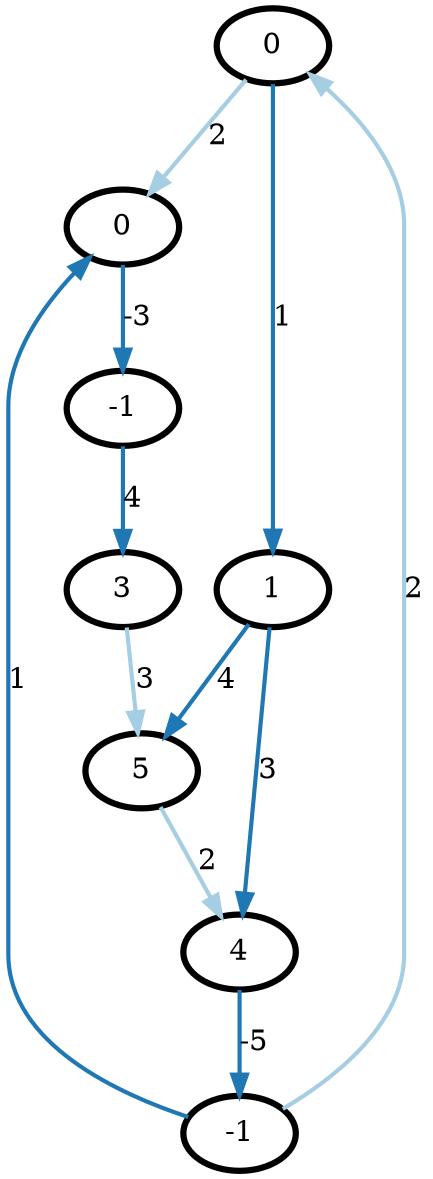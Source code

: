 digraph G {
    0 [penwidth=3,label="0",color="#00000"]
    1 [penwidth=3,label="0",color="#00000"]
    2 [penwidth=3,label="4",color="#00000"]
    3 [penwidth=3,label="-1",color="#00000"]
    4 [penwidth=3,label="-1",color="#00000"]
    5 [penwidth=3,label="3",color="#00000"]
    6 [penwidth=3,label="5",color="#00000"]
    7 [penwidth=3,label="1",color="#00000"]

    0 -> 7 [penwidth=2,label="1",color=2, colorscheme=paired12]
    0 -> 1 [penwidth=2,label="2",color=1, colorscheme=paired12]
    3 -> 0 [penwidth=2,label="2",color=1, colorscheme=paired12]
    3 -> 1 [penwidth=2,label="1",color=2, colorscheme=paired12]
    2 -> 3 [penwidth=2,label="-5",color=2, colorscheme=paired12]
    7 -> 2 [penwidth=2,label="3",color=2, colorscheme=paired12]
    7 -> 6 [penwidth=2,label="4",color=2, colorscheme=paired12]
    6 -> 2 [penwidth=2,label="2",color=1, colorscheme=paired12]
    5 -> 6 [penwidth=2,label="3",color=1, colorscheme=paired12]
    4 -> 5 [penwidth=2,label="4",color=2, colorscheme=paired12]
    1 -> 4 [penwidth=2,label="-3",color=2, colorscheme=paired12]
}